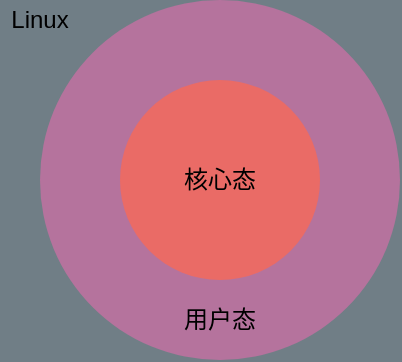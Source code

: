 <mxfile version="14.1.8" type="device"><diagram id="VSArOQDPkqbNzoKQu4Cz" name="第 1 页"><mxGraphModel dx="782" dy="538" grid="1" gridSize="10" guides="1" tooltips="1" connect="1" arrows="1" fold="1" page="1" pageScale="1" pageWidth="1169" pageHeight="827" background="#707E86" math="1" shadow="0"><root><mxCell id="0"/><mxCell id="1" parent="0"/><mxCell id="r7I96ZXln5qI4LiKnRVi-9" value="" style="ellipse;whiteSpace=wrap;html=1;aspect=fixed;strokeColor=none;fillColor=#B5739D;" vertex="1" parent="1"><mxGeometry x="230" y="480" width="180" height="180" as="geometry"/></mxCell><mxCell id="r7I96ZXln5qI4LiKnRVi-10" value="核心态" style="ellipse;whiteSpace=wrap;html=1;aspect=fixed;strokeColor=none;fillColor=#EA6B66;" vertex="1" parent="1"><mxGeometry x="270" y="520" width="100" height="100" as="geometry"/></mxCell><mxCell id="r7I96ZXln5qI4LiKnRVi-11" value="用户态" style="text;html=1;strokeColor=none;fillColor=none;align=center;verticalAlign=middle;whiteSpace=wrap;rounded=0;" vertex="1" parent="1"><mxGeometry x="300" y="630" width="40" height="20" as="geometry"/></mxCell><mxCell id="r7I96ZXln5qI4LiKnRVi-12" value="Linux" style="text;html=1;strokeColor=none;fillColor=none;align=center;verticalAlign=middle;whiteSpace=wrap;rounded=0;" vertex="1" parent="1"><mxGeometry x="210" y="480" width="40" height="20" as="geometry"/></mxCell></root></mxGraphModel></diagram></mxfile>